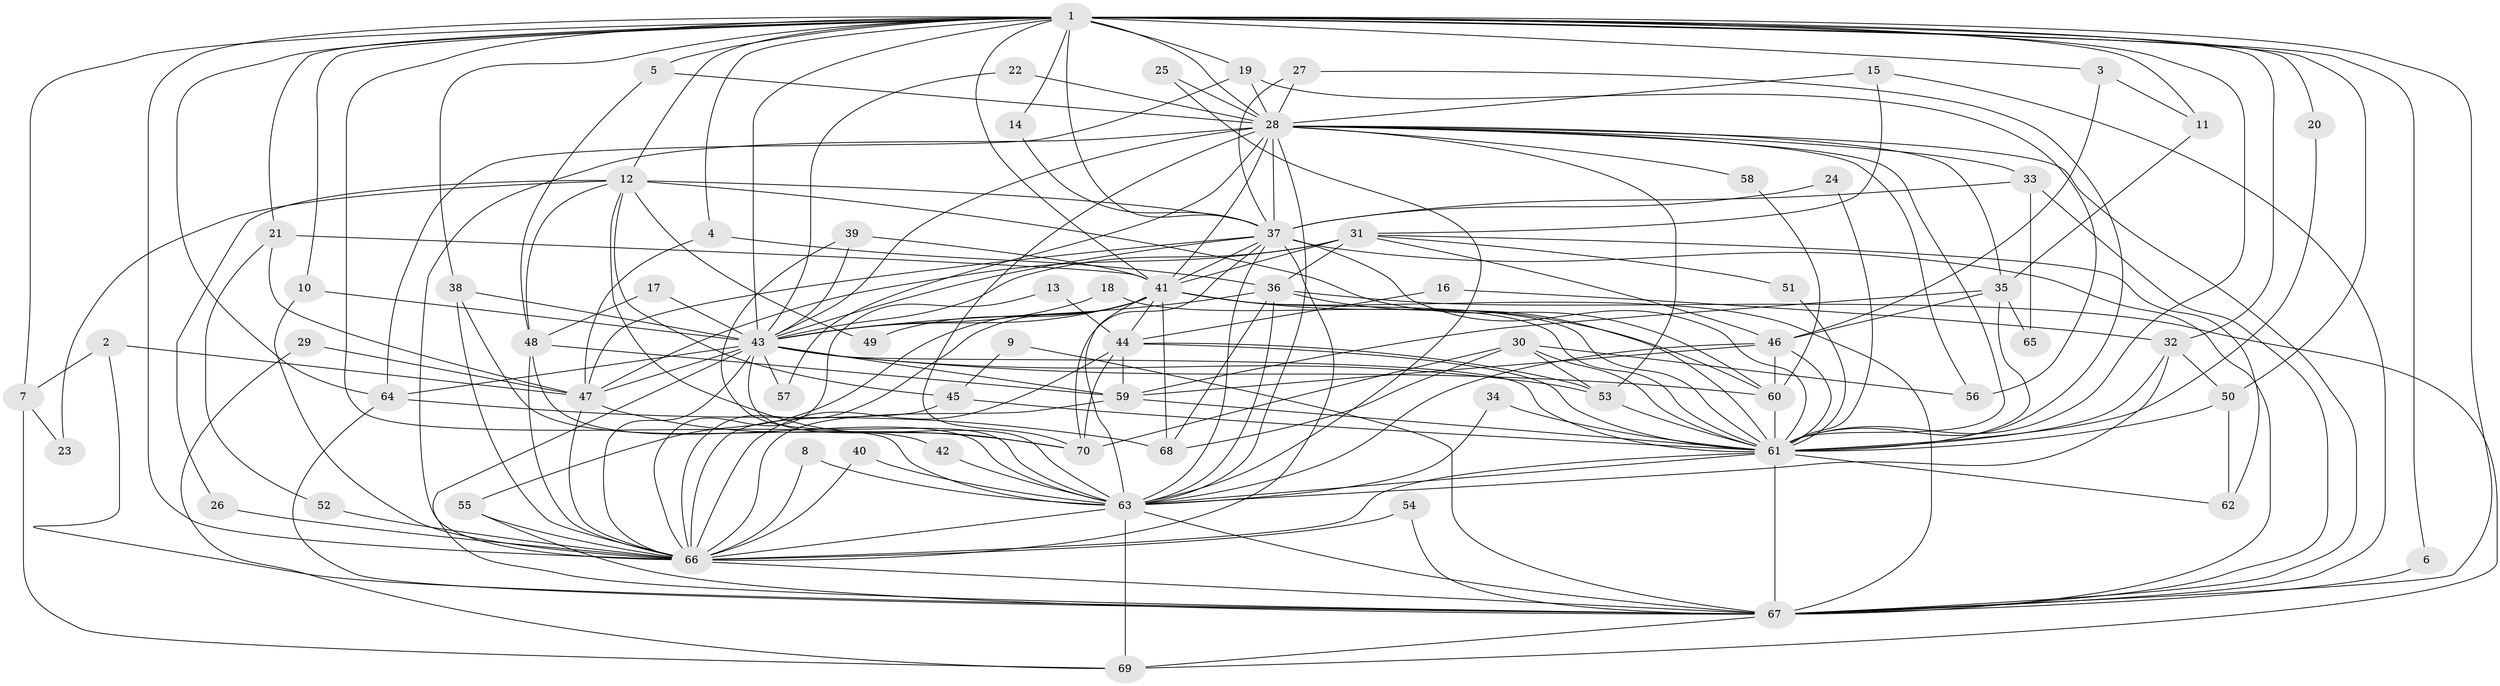 // original degree distribution, {19: 0.007194244604316547, 24: 0.007194244604316547, 12: 0.007194244604316547, 25: 0.007194244604316547, 32: 0.007194244604316547, 22: 0.014388489208633094, 23: 0.007194244604316547, 17: 0.007194244604316547, 27: 0.007194244604316547, 8: 0.02158273381294964, 5: 0.07194244604316546, 6: 0.03597122302158273, 4: 0.04316546762589928, 3: 0.28776978417266186, 2: 0.460431654676259, 7: 0.007194244604316547}
// Generated by graph-tools (version 1.1) at 2025/49/03/09/25 03:49:34]
// undirected, 70 vertices, 202 edges
graph export_dot {
graph [start="1"]
  node [color=gray90,style=filled];
  1;
  2;
  3;
  4;
  5;
  6;
  7;
  8;
  9;
  10;
  11;
  12;
  13;
  14;
  15;
  16;
  17;
  18;
  19;
  20;
  21;
  22;
  23;
  24;
  25;
  26;
  27;
  28;
  29;
  30;
  31;
  32;
  33;
  34;
  35;
  36;
  37;
  38;
  39;
  40;
  41;
  42;
  43;
  44;
  45;
  46;
  47;
  48;
  49;
  50;
  51;
  52;
  53;
  54;
  55;
  56;
  57;
  58;
  59;
  60;
  61;
  62;
  63;
  64;
  65;
  66;
  67;
  68;
  69;
  70;
  1 -- 3 [weight=1.0];
  1 -- 4 [weight=1.0];
  1 -- 5 [weight=1.0];
  1 -- 6 [weight=1.0];
  1 -- 7 [weight=1.0];
  1 -- 10 [weight=1.0];
  1 -- 11 [weight=2.0];
  1 -- 12 [weight=1.0];
  1 -- 14 [weight=1.0];
  1 -- 19 [weight=1.0];
  1 -- 20 [weight=1.0];
  1 -- 21 [weight=1.0];
  1 -- 28 [weight=3.0];
  1 -- 32 [weight=1.0];
  1 -- 37 [weight=2.0];
  1 -- 38 [weight=1.0];
  1 -- 41 [weight=2.0];
  1 -- 43 [weight=2.0];
  1 -- 50 [weight=1.0];
  1 -- 61 [weight=2.0];
  1 -- 63 [weight=2.0];
  1 -- 64 [weight=1.0];
  1 -- 66 [weight=2.0];
  1 -- 67 [weight=2.0];
  2 -- 7 [weight=1.0];
  2 -- 47 [weight=1.0];
  2 -- 67 [weight=1.0];
  3 -- 11 [weight=1.0];
  3 -- 46 [weight=1.0];
  4 -- 36 [weight=1.0];
  4 -- 47 [weight=1.0];
  5 -- 28 [weight=1.0];
  5 -- 48 [weight=1.0];
  6 -- 67 [weight=1.0];
  7 -- 23 [weight=1.0];
  7 -- 69 [weight=1.0];
  8 -- 63 [weight=1.0];
  8 -- 66 [weight=1.0];
  9 -- 45 [weight=1.0];
  9 -- 67 [weight=1.0];
  10 -- 43 [weight=1.0];
  10 -- 66 [weight=1.0];
  11 -- 35 [weight=1.0];
  12 -- 23 [weight=1.0];
  12 -- 26 [weight=1.0];
  12 -- 37 [weight=2.0];
  12 -- 45 [weight=1.0];
  12 -- 48 [weight=1.0];
  12 -- 49 [weight=1.0];
  12 -- 60 [weight=1.0];
  12 -- 70 [weight=1.0];
  13 -- 44 [weight=1.0];
  13 -- 66 [weight=1.0];
  14 -- 37 [weight=1.0];
  15 -- 28 [weight=1.0];
  15 -- 31 [weight=1.0];
  15 -- 67 [weight=1.0];
  16 -- 32 [weight=1.0];
  16 -- 44 [weight=1.0];
  17 -- 43 [weight=1.0];
  17 -- 48 [weight=1.0];
  18 -- 43 [weight=1.0];
  18 -- 61 [weight=1.0];
  19 -- 28 [weight=1.0];
  19 -- 56 [weight=1.0];
  19 -- 64 [weight=1.0];
  20 -- 61 [weight=1.0];
  21 -- 41 [weight=1.0];
  21 -- 47 [weight=1.0];
  21 -- 52 [weight=1.0];
  22 -- 28 [weight=1.0];
  22 -- 43 [weight=1.0];
  24 -- 37 [weight=1.0];
  24 -- 61 [weight=2.0];
  25 -- 28 [weight=2.0];
  25 -- 63 [weight=1.0];
  26 -- 66 [weight=1.0];
  27 -- 28 [weight=1.0];
  27 -- 37 [weight=1.0];
  27 -- 61 [weight=1.0];
  28 -- 33 [weight=2.0];
  28 -- 35 [weight=1.0];
  28 -- 37 [weight=1.0];
  28 -- 41 [weight=1.0];
  28 -- 43 [weight=1.0];
  28 -- 53 [weight=1.0];
  28 -- 56 [weight=1.0];
  28 -- 57 [weight=1.0];
  28 -- 58 [weight=1.0];
  28 -- 61 [weight=1.0];
  28 -- 63 [weight=1.0];
  28 -- 66 [weight=1.0];
  28 -- 67 [weight=2.0];
  28 -- 70 [weight=1.0];
  29 -- 47 [weight=1.0];
  29 -- 69 [weight=1.0];
  30 -- 53 [weight=1.0];
  30 -- 56 [weight=1.0];
  30 -- 61 [weight=1.0];
  30 -- 68 [weight=1.0];
  30 -- 70 [weight=1.0];
  31 -- 36 [weight=1.0];
  31 -- 41 [weight=1.0];
  31 -- 43 [weight=2.0];
  31 -- 46 [weight=1.0];
  31 -- 47 [weight=1.0];
  31 -- 51 [weight=1.0];
  31 -- 62 [weight=1.0];
  32 -- 50 [weight=1.0];
  32 -- 61 [weight=1.0];
  32 -- 63 [weight=1.0];
  33 -- 37 [weight=1.0];
  33 -- 65 [weight=1.0];
  33 -- 67 [weight=1.0];
  34 -- 61 [weight=2.0];
  34 -- 63 [weight=1.0];
  35 -- 46 [weight=1.0];
  35 -- 59 [weight=1.0];
  35 -- 61 [weight=1.0];
  35 -- 65 [weight=1.0];
  36 -- 43 [weight=1.0];
  36 -- 61 [weight=1.0];
  36 -- 63 [weight=1.0];
  36 -- 68 [weight=1.0];
  36 -- 69 [weight=2.0];
  37 -- 41 [weight=1.0];
  37 -- 43 [weight=1.0];
  37 -- 47 [weight=1.0];
  37 -- 61 [weight=1.0];
  37 -- 63 [weight=1.0];
  37 -- 66 [weight=1.0];
  37 -- 67 [weight=1.0];
  37 -- 70 [weight=1.0];
  38 -- 42 [weight=1.0];
  38 -- 43 [weight=1.0];
  38 -- 66 [weight=1.0];
  39 -- 41 [weight=1.0];
  39 -- 43 [weight=1.0];
  39 -- 63 [weight=1.0];
  40 -- 63 [weight=1.0];
  40 -- 66 [weight=1.0];
  41 -- 43 [weight=1.0];
  41 -- 44 [weight=1.0];
  41 -- 49 [weight=2.0];
  41 -- 55 [weight=1.0];
  41 -- 60 [weight=1.0];
  41 -- 61 [weight=1.0];
  41 -- 63 [weight=2.0];
  41 -- 66 [weight=1.0];
  41 -- 67 [weight=1.0];
  41 -- 68 [weight=2.0];
  42 -- 63 [weight=1.0];
  43 -- 47 [weight=1.0];
  43 -- 53 [weight=2.0];
  43 -- 57 [weight=1.0];
  43 -- 59 [weight=1.0];
  43 -- 60 [weight=1.0];
  43 -- 61 [weight=1.0];
  43 -- 63 [weight=1.0];
  43 -- 64 [weight=1.0];
  43 -- 66 [weight=1.0];
  43 -- 67 [weight=1.0];
  44 -- 53 [weight=1.0];
  44 -- 59 [weight=1.0];
  44 -- 61 [weight=2.0];
  44 -- 66 [weight=1.0];
  44 -- 70 [weight=1.0];
  45 -- 61 [weight=1.0];
  45 -- 66 [weight=2.0];
  46 -- 59 [weight=1.0];
  46 -- 60 [weight=1.0];
  46 -- 61 [weight=1.0];
  46 -- 63 [weight=1.0];
  47 -- 66 [weight=1.0];
  47 -- 70 [weight=1.0];
  48 -- 59 [weight=1.0];
  48 -- 63 [weight=1.0];
  48 -- 66 [weight=1.0];
  50 -- 61 [weight=1.0];
  50 -- 62 [weight=1.0];
  51 -- 61 [weight=1.0];
  52 -- 66 [weight=1.0];
  53 -- 61 [weight=1.0];
  54 -- 66 [weight=1.0];
  54 -- 67 [weight=1.0];
  55 -- 66 [weight=1.0];
  55 -- 67 [weight=1.0];
  58 -- 60 [weight=1.0];
  59 -- 61 [weight=1.0];
  59 -- 66 [weight=2.0];
  60 -- 61 [weight=2.0];
  61 -- 62 [weight=1.0];
  61 -- 63 [weight=1.0];
  61 -- 66 [weight=2.0];
  61 -- 67 [weight=1.0];
  63 -- 66 [weight=1.0];
  63 -- 67 [weight=1.0];
  63 -- 69 [weight=2.0];
  64 -- 67 [weight=1.0];
  64 -- 68 [weight=1.0];
  66 -- 67 [weight=1.0];
  67 -- 69 [weight=1.0];
}
